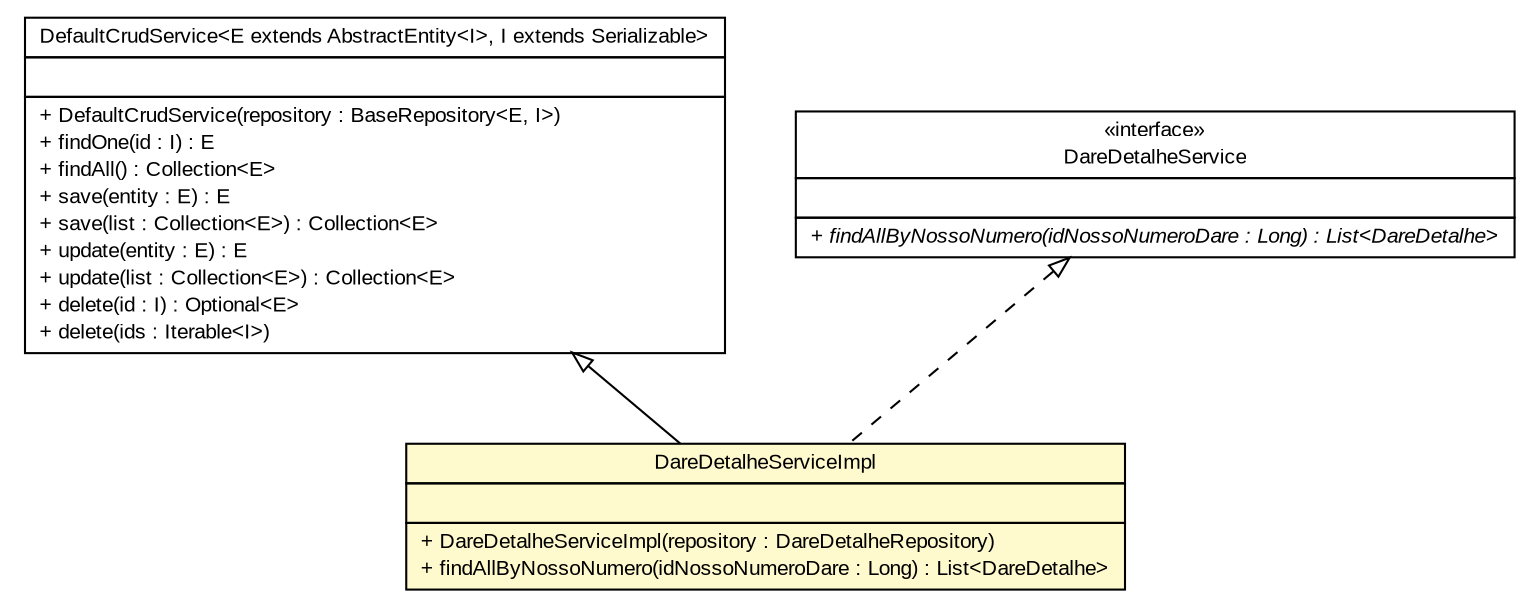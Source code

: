 #!/usr/local/bin/dot
#
# Class diagram 
# Generated by UMLGraph version R5_6 (http://www.umlgraph.org/)
#

digraph G {
	edge [fontname="arial",fontsize=10,labelfontname="arial",labelfontsize=10];
	node [fontname="arial",fontsize=10,shape=plaintext];
	nodesep=0.25;
	ranksep=0.5;
	// br.gov.to.sefaz.business.service.impl.DefaultCrudService<E extends br.gov.to.sefaz.persistence.entity.AbstractEntity<I>, I extends java.io.Serializable>
	c357601 [label=<<table title="br.gov.to.sefaz.business.service.impl.DefaultCrudService" border="0" cellborder="1" cellspacing="0" cellpadding="2" port="p" href="../../../../business/service/impl/DefaultCrudService.html">
		<tr><td><table border="0" cellspacing="0" cellpadding="1">
<tr><td align="center" balign="center"> DefaultCrudService&lt;E extends AbstractEntity&lt;I&gt;, I extends Serializable&gt; </td></tr>
		</table></td></tr>
		<tr><td><table border="0" cellspacing="0" cellpadding="1">
<tr><td align="left" balign="left">  </td></tr>
		</table></td></tr>
		<tr><td><table border="0" cellspacing="0" cellpadding="1">
<tr><td align="left" balign="left"> + DefaultCrudService(repository : BaseRepository&lt;E, I&gt;) </td></tr>
<tr><td align="left" balign="left"> + findOne(id : I) : E </td></tr>
<tr><td align="left" balign="left"> + findAll() : Collection&lt;E&gt; </td></tr>
<tr><td align="left" balign="left"> + save(entity : E) : E </td></tr>
<tr><td align="left" balign="left"> + save(list : Collection&lt;E&gt;) : Collection&lt;E&gt; </td></tr>
<tr><td align="left" balign="left"> + update(entity : E) : E </td></tr>
<tr><td align="left" balign="left"> + update(list : Collection&lt;E&gt;) : Collection&lt;E&gt; </td></tr>
<tr><td align="left" balign="left"> + delete(id : I) : Optional&lt;E&gt; </td></tr>
<tr><td align="left" balign="left"> + delete(ids : Iterable&lt;I&gt;) </td></tr>
		</table></td></tr>
		</table>>, URL="../../../../business/service/impl/DefaultCrudService.html", fontname="arial", fontcolor="black", fontsize=10.0];
	// br.gov.to.sefaz.arr.processamento.service.DareDetalheService
	c358222 [label=<<table title="br.gov.to.sefaz.arr.processamento.service.DareDetalheService" border="0" cellborder="1" cellspacing="0" cellpadding="2" port="p" href="../DareDetalheService.html">
		<tr><td><table border="0" cellspacing="0" cellpadding="1">
<tr><td align="center" balign="center"> &#171;interface&#187; </td></tr>
<tr><td align="center" balign="center"> DareDetalheService </td></tr>
		</table></td></tr>
		<tr><td><table border="0" cellspacing="0" cellpadding="1">
<tr><td align="left" balign="left">  </td></tr>
		</table></td></tr>
		<tr><td><table border="0" cellspacing="0" cellpadding="1">
<tr><td align="left" balign="left"><font face="arial italic" point-size="10.0"> + findAllByNossoNumero(idNossoNumeroDare : Long) : List&lt;DareDetalhe&gt; </font></td></tr>
		</table></td></tr>
		</table>>, URL="../DareDetalheService.html", fontname="arial", fontcolor="black", fontsize=10.0];
	// br.gov.to.sefaz.arr.processamento.service.impl.DareDetalheServiceImpl
	c358234 [label=<<table title="br.gov.to.sefaz.arr.processamento.service.impl.DareDetalheServiceImpl" border="0" cellborder="1" cellspacing="0" cellpadding="2" port="p" bgcolor="lemonChiffon" href="./DareDetalheServiceImpl.html">
		<tr><td><table border="0" cellspacing="0" cellpadding="1">
<tr><td align="center" balign="center"> DareDetalheServiceImpl </td></tr>
		</table></td></tr>
		<tr><td><table border="0" cellspacing="0" cellpadding="1">
<tr><td align="left" balign="left">  </td></tr>
		</table></td></tr>
		<tr><td><table border="0" cellspacing="0" cellpadding="1">
<tr><td align="left" balign="left"> + DareDetalheServiceImpl(repository : DareDetalheRepository) </td></tr>
<tr><td align="left" balign="left"> + findAllByNossoNumero(idNossoNumeroDare : Long) : List&lt;DareDetalhe&gt; </td></tr>
		</table></td></tr>
		</table>>, URL="./DareDetalheServiceImpl.html", fontname="arial", fontcolor="black", fontsize=10.0];
	//br.gov.to.sefaz.arr.processamento.service.impl.DareDetalheServiceImpl extends br.gov.to.sefaz.business.service.impl.DefaultCrudService<br.gov.to.sefaz.arr.persistence.entity.DareDetalhe, br.gov.to.sefaz.arr.persistence.entity.DareDetalhePK>
	c357601:p -> c358234:p [dir=back,arrowtail=empty];
	//br.gov.to.sefaz.arr.processamento.service.impl.DareDetalheServiceImpl implements br.gov.to.sefaz.arr.processamento.service.DareDetalheService
	c358222:p -> c358234:p [dir=back,arrowtail=empty,style=dashed];
}

